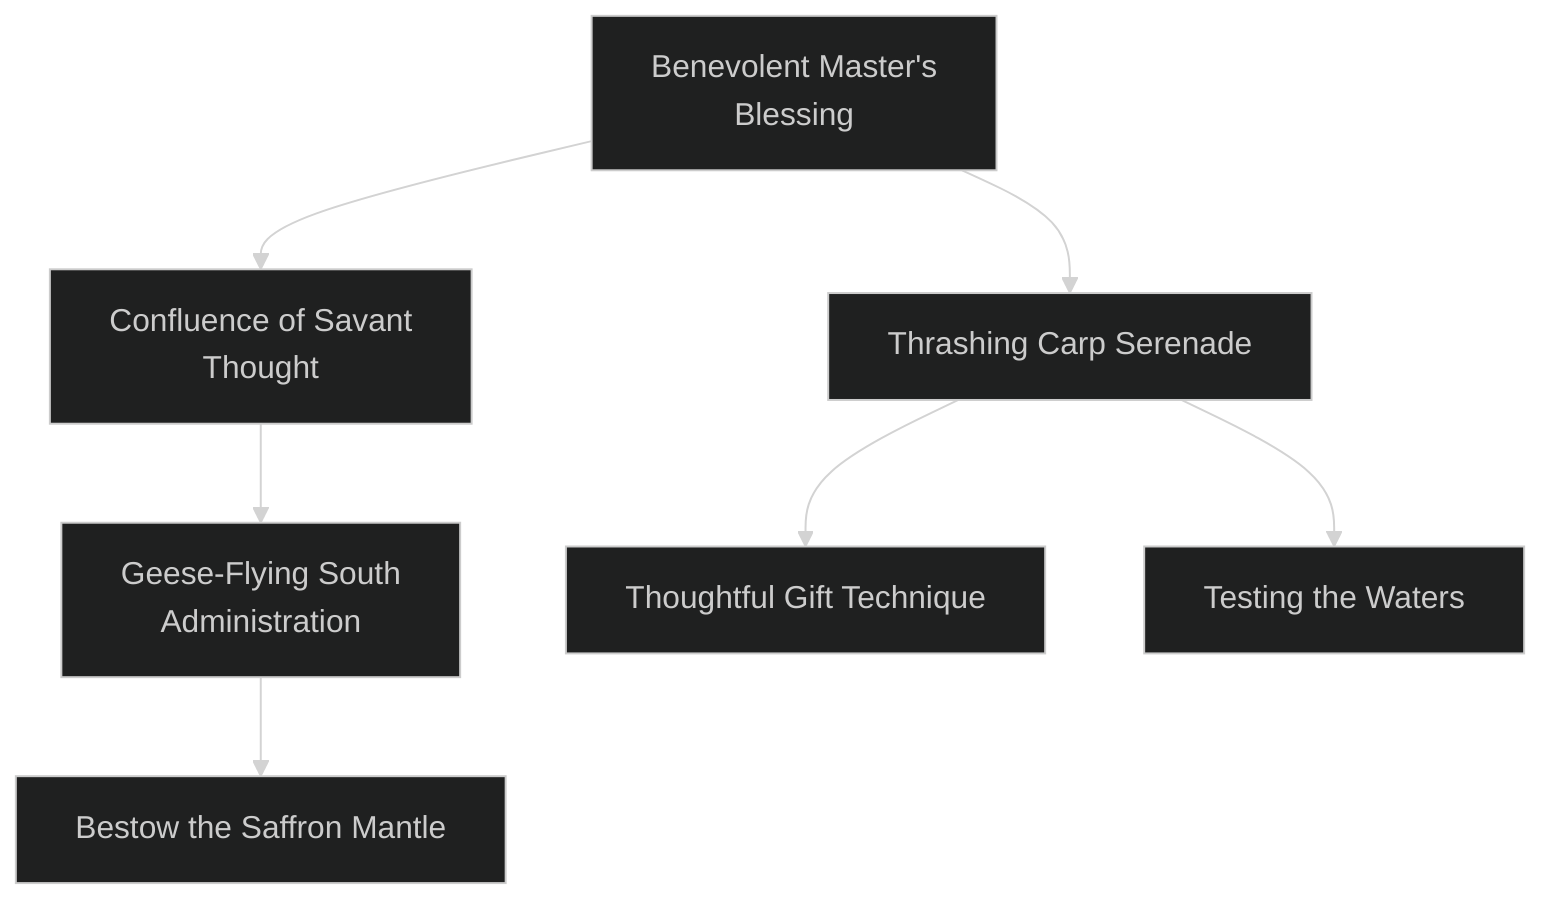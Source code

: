 ---
config:
  theme: dark
---
flowchart TD

    benevolent_masters_blessing[Benevolent Master's<br>Blessing]
    click benevolent_masters_blessing callback "
        Benevolent Master's Blessing<br>
        <br>
        Cost: 1 mote or 1 mote per two dice<br>
        Duration: One scene<br>
        Type: Simple<br>
        Minimum Bureaucracy: 2<br>
        Minimum Essence: 1<br>
        Prerequisite Charms: None<br>
        <br>
        Using this Charm, a Dragon-Blood administrator can
        imbue his underlings with an echo of his own innate grasp of
        the workings of state. The bureaucrat may grant one trusted
        assistant a bonus of two dice per point of Essence spent. The
        assistant may not more than double her Bureaucracy, and the
        Exalt cannot donate more Ability than he has.<br>
        Alternately, for merely 1 mote of Essence, the Dynast may
        turn a group of dullards or even the soul-dead victims of the Fair
        Folk into passable temporary help by splitting his Bureaucracy
        Ability among them, giving a maximum of one point to each.
        This Charm requires some supervision — the assistants will
        have questions, and if they cannot find the Dragon- Blood to ask
        him their questions, the Charm fails. While supervising, the
        Dragon-Blooded technically has no Bureaucracy, and can do
        nothing but look after his charges. Temporary assistants must
        have originally possessed no dots in Bureaucracy.
        "

    confluence_of_savant_thought[Confluence of Savant<br>Thought]
    benevolent_masters_blessing --> confluence_of_savant_thought
    click confluence_of_savant_thought callback "
        Confluence of Savant Thought<br>
        <br>
        Cost: 2 motes<br>
        Duration: One scene<br>
        Type: Simple<br>
        Minimum Bureaucracy: 3<br>
        Minimum Essence: 2<br>
        Prerequisite Charms: Benevolent Master's Blessing<br>
        <br>
        The Essence of bureaucracy is the same everywhere -
        the day-to-day affairs of a household or mercantile establishment
        tend to pool and eddy in predictable patterns no
        matter how grand or humble the scale. An Exalt may use this
        Charm to tap into the bureaucracy around her and under-
        stand its general nature and some specifics of its operation,
        such as where goods or documents are kept or who is
        responsible for what aspects of administration. This Charm
        does not grant unfettered access to guarded or locked areas,
        but it does allow the Dragon-Blood to use her Bureaucracy
        Ability in place of her Socialize Ability for purposes of
        dissembling about paperwork, permissions and passage.
        "

    geese_flying_south_administration[Geese-Flying South<br>Administration]
    confluence_of_savant_thought --> geese_flying_south_administration
    click geese_flying_south_administration callback "
        Geese-Flying South Administration<br>
        <br>
        Cost: 5 motes, 1 Willpower<br>
        Duration: One task<br>
        Type: Simple<br>
        Minimum Bureaucracy: 4<br>
        Minimum Essence: 2<br>
        Prerequisite Charms: Confluence of Savant Thought<br>
        <br>
        An administrator with this Charm can bend her entire
        bureaucratic apparatus to expedite a designated task: tax collec-
        tion, troop recruitment or selling merchandise, for example.
        Her followers perform their duties exceptionally well for the
        duration of the task, serving with the utmost dedication. At the
        completion of the task, the Dragon-Blood reaps additional
        benefits. Monetary profits increase by one percent per success
        on an Intelligence + Bureaucracy roll. If the end result is goods
        rather than coin, the amount is increased by two percent per
        success. Conscription and other recruitment are improved by
        two percent per success on a Charisma + Bureaucracy roll. The
        Storyteller is responsible for determining the base result of any
        such endeavor, before the improvements granted by this
        Charm. These improvements are strictly magical and do not
        actually improve the bureaucracy in the long term.
        "

    bestow_the_saffron_mantle[Bestow the Saffron Mantle]
    geese_flying_south_administration --> bestow_the_saffron_mantle
    click bestow_the_saffron_mantle callback "
        Bestow the Saffron Mantle<br>
        <br>
        Cost: 1 mote + 1 mote per dot lent<br>
        Duration: Special<br>
        Type: Simple<br>
        Minimum Bureaucracy: 4<br>
        Minimum Essence: 3<br>
        Prerequisite Charms: Geese-Flying-South Administration<br>
        <br>
        This Charm is priceless to Dragon-Blooded who must
        travel but cannot bear to leave their affairs in the hands of
        others. Before leaving on a journey, a Dragon-Blood knowing
        this Charm may designate a proxy to make decisions on his
        behalf (most give a token of some kind, perhaps a seal, scroll
        or garment). The designee administers precisely as the Exalt
        would have were he present, making decisions and placing
        resources with her master's remarkable skill. Dusty legends
        popular only among scribes tell of assassinated Dynasts who
        reach out from beyond the grave to wreak havoc on the affairs
        of their murders by way of their faithful servants.<br>
        The Charm is effective for a number of weeks equal to
        the successes scored on a Perception + Bureaucracy roll, but
        the exact duration is not obvious to either the proxy or the
        Dragon-Blooded, who must simply trust in his abilities. The
        Dragon-Blood may end the Charm sooner if he wishes. If he
        does so, the committed Essence begins returning normally.
        "

    thrashing_carp_serenade[Thrashing Carp Serenade]
    benevolent_masters_blessing --> thrashing_carp_serenade
    click thrashing_carp_serenade callback "
        Thrashing Carp Serenade<br>
        <br>
        Cost: 3 motes<br>
        Duration: One scene<br>
        Type: Simple<br>
        Minimum Bureaucracy: 3<br>
        Minimum Essence: 1<br>
        Prerequisite Charms: Benevolent Master's Blessing<br>
        <br>
        There is an art to impeding the flow of a bureaucracy.
        The Thrashing Carp Serenade is only the beginning of that
        art. By means of this Charm, an Exalt may slow administrative
        tasks and productive deliberation in the area within the sound
        of his voice to a near standstill. In order to make any progress,
        the player of the opposing bureaucrat must best the wielder of
        this Charm's player in an opposed Stamina + Bureaucracy
        test. Any Water-aspected novice can hold a roomful of aged
        scribes at bay, but only the experienced or rash use this
        technique in an august body such as the Deliberative.
        "

    thoughtful_gift_technique[Thoughtful Gift Technique]
    thrashing_carp_serenade --> thoughtful_gift_technique
    click thoughtful_gift_technique callback "
        Thoughtful Gift Technique<br>
        <br>
        Cost: 2 motes<br>
        Duration: Instant<br>
        Type: Simple<br>
        Minimum Bureaucracy: 4<br>
        Minimum Essence: 2<br>
        Prerequisite Charms: Thrashing Carp Serenade<br>
        <br>
        Presenting an appropriate gift can take the edge off an
        uncomfortable social gathering or gain favors and access
        that would otherwise seem unattainable. Using this Charm,
        a Dragon-Blood intuits what would make the perfect gift, for
        public presentation, or the perfect bribe, for private dealings.
        Specifying gift or bribe, the Exalt's player rolls Perception
        + Bureaucracy. The Exalt must know the intended recipient;
        knowing him by reputation raises the difficulty of the
        roll by 2. This Charm does not provide the gift — or even
        easy access to it — it merely provides the information. The
        brutish administrators of the tributary lands may be fondest
        of gifts of wealth, but the nuanced tastes of the Dynasts may
        require that the would-be gift-giver acquire unusual items
        such as a lock of hair from a vain rival or a sapphire exactly
        the color of a favored mistress's eyes.
        "

    testing_the_waters[Testing the Waters]
    thrashing_carp_serenade --> testing_the_waters
    click testing_the_waters callback "
        Testing the Waters<br>
        <br>
        Cost: 3 motes<br>
        Duration: Instant<br>
        Type: Simple<br>
        Minimum Bureaucracy: 5<br>
        Minimum Essence: 2<br>
        Prerequisite Charms: Thrashing Carp Serenade<br>
        <br>
        The quickest path to disaster for a political gambit is to
        call a vote before knowing how the votes will fall. Armed
        with this Charm, a master bureaucrat can safely avoid that
        pitfall. With but a moment's consideration, the Exalt knows
        how many votes yea, nay or abstaining would result should
        the matter under discussion be called to a vote. It does not
        reveal by whom the votes would be cast. The Dragon-Blooded
        do not only use this Charm to pass their own
        agendas. They also hurry their rivals' plans to failure or
        simply judge where their vote will bring the highest price.
        Note that this Charm can only be used on groups of seven
        or more; it simply fails if used on a smaller group.
        "